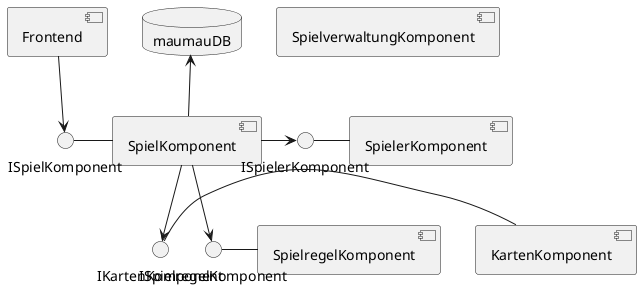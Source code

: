 @startuml

[SpielregelKomponent] as srlk

[SpielKomponent] as sk

[KartenKomponent] as kk

[SpielerKomponent] as serk

[Frontend] as frontend

[SpielverwaltungKomponent] as spk

database "maumauDB" {

}

ISpielerKomponent - serk

ISpielregelKomponent - srlk

ISpielKomponent - sk

IKartenKomponent - kk

sk -up-> maumauDB

sk --> IKartenKomponent

sk -down-> ISpielregelKomponent

sk -right-> ISpielerKomponent


frontend --> ISpielKomponent


@enduml